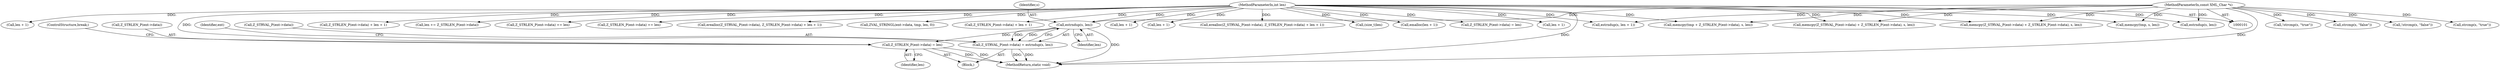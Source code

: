 digraph "0_php-src_426aeb2808955ee3d3f52e0cfb102834cdb836a5?w=1@pointer" {
"1000154" [label="(Call,estrndup(s, len))"];
"1000103" [label="(MethodParameterIn,const XML_Char *s)"];
"1000104" [label="(MethodParameterIn,int len)"];
"1000149" [label="(Call,Z_STRVAL_P(ent->data) = estrndup(s, len))"];
"1000157" [label="(Call,Z_STRLEN_P(ent->data) = len)"];
"1000150" [label="(Call,Z_STRVAL_P(ent->data))"];
"1000403" [label="(Call,memcpy(tmp + Z_STRLEN_P(ent->data), s, len))"];
"1000234" [label="(Call,len + 1)"];
"1000318" [label="(Call,!strcmp(s, \"true\"))"];
"1000389" [label="(Call,(size_t)len)"];
"1000433" [label="(Call,emalloc(len + 1))"];
"1000149" [label="(Call,Z_STRVAL_P(ent->data) = estrndup(s, len))"];
"1000305" [label="(Call,estrndup(s, len))"];
"1000160" [label="(Identifier,ent)"];
"1000162" [label="(Identifier,len)"];
"1000156" [label="(Identifier,len)"];
"1000294" [label="(Call,Z_STRLEN_P(ent->data) = len)"];
"1000180" [label="(Call,len + 1)"];
"1000254" [label="(Call,len + 1)"];
"1000332" [label="(Call,strcmp(s, \"false\"))"];
"1000232" [label="(Call,estrndup(s, len + 1))"];
"1000175" [label="(Call,Z_STRLEN_P(ent->data) + len + 1)"];
"1000412" [label="(Call,len += Z_STRLEN_P(ent->data))"];
"1000195" [label="(Call,Z_STRLEN_P(ent->data) += len)"];
"1000269" [label="(Call,Z_STRLEN_P(ent->data) += len)"];
"1000212" [label="(ControlStructure,break;)"];
"1000157" [label="(Call,Z_STRLEN_P(ent->data) = len)"];
"1000257" [label="(Call,memcpy(Z_STRVAL_P(ent->data) + Z_STRLEN_P(ent->data), s, len))"];
"1000170" [label="(Call,erealloc(Z_STRVAL_P(ent->data), Z_STRLEN_P(ent->data) + len + 1))"];
"1000143" [label="(Block,)"];
"1000463" [label="(Call,ZVAL_STRINGL(ent->data, tmp, len, 0))"];
"1000249" [label="(Call,Z_STRLEN_P(ent->data) + len + 1)"];
"1000331" [label="(Call,!strcmp(s, \"false\"))"];
"1000104" [label="(MethodParameterIn,int len)"];
"1000477" [label="(MethodReturn,static void)"];
"1000155" [label="(Identifier,s)"];
"1000319" [label="(Call,strcmp(s, \"true\"))"];
"1000183" [label="(Call,memcpy(Z_STRVAL_P(ent->data) + Z_STRLEN_P(ent->data), s, len))"];
"1000437" [label="(Call,memcpy(tmp, s, len))"];
"1000158" [label="(Call,Z_STRLEN_P(ent->data))"];
"1000434" [label="(Call,len + 1)"];
"1000154" [label="(Call,estrndup(s, len))"];
"1000103" [label="(MethodParameterIn,const XML_Char *s)"];
"1000244" [label="(Call,erealloc(Z_STRVAL_P(ent->data), Z_STRLEN_P(ent->data) + len + 1))"];
"1000154" -> "1000149"  [label="AST: "];
"1000154" -> "1000156"  [label="CFG: "];
"1000155" -> "1000154"  [label="AST: "];
"1000156" -> "1000154"  [label="AST: "];
"1000149" -> "1000154"  [label="CFG: "];
"1000154" -> "1000477"  [label="DDG: "];
"1000154" -> "1000149"  [label="DDG: "];
"1000154" -> "1000149"  [label="DDG: "];
"1000103" -> "1000154"  [label="DDG: "];
"1000104" -> "1000154"  [label="DDG: "];
"1000154" -> "1000157"  [label="DDG: "];
"1000103" -> "1000101"  [label="AST: "];
"1000103" -> "1000477"  [label="DDG: "];
"1000103" -> "1000183"  [label="DDG: "];
"1000103" -> "1000232"  [label="DDG: "];
"1000103" -> "1000257"  [label="DDG: "];
"1000103" -> "1000305"  [label="DDG: "];
"1000103" -> "1000318"  [label="DDG: "];
"1000103" -> "1000319"  [label="DDG: "];
"1000103" -> "1000331"  [label="DDG: "];
"1000103" -> "1000332"  [label="DDG: "];
"1000103" -> "1000403"  [label="DDG: "];
"1000103" -> "1000437"  [label="DDG: "];
"1000104" -> "1000101"  [label="AST: "];
"1000104" -> "1000477"  [label="DDG: "];
"1000104" -> "1000157"  [label="DDG: "];
"1000104" -> "1000170"  [label="DDG: "];
"1000104" -> "1000175"  [label="DDG: "];
"1000104" -> "1000180"  [label="DDG: "];
"1000104" -> "1000183"  [label="DDG: "];
"1000104" -> "1000195"  [label="DDG: "];
"1000104" -> "1000232"  [label="DDG: "];
"1000104" -> "1000234"  [label="DDG: "];
"1000104" -> "1000244"  [label="DDG: "];
"1000104" -> "1000249"  [label="DDG: "];
"1000104" -> "1000254"  [label="DDG: "];
"1000104" -> "1000257"  [label="DDG: "];
"1000104" -> "1000269"  [label="DDG: "];
"1000104" -> "1000294"  [label="DDG: "];
"1000104" -> "1000305"  [label="DDG: "];
"1000104" -> "1000389"  [label="DDG: "];
"1000104" -> "1000403"  [label="DDG: "];
"1000104" -> "1000412"  [label="DDG: "];
"1000104" -> "1000433"  [label="DDG: "];
"1000104" -> "1000434"  [label="DDG: "];
"1000104" -> "1000437"  [label="DDG: "];
"1000104" -> "1000463"  [label="DDG: "];
"1000149" -> "1000143"  [label="AST: "];
"1000150" -> "1000149"  [label="AST: "];
"1000160" -> "1000149"  [label="CFG: "];
"1000149" -> "1000477"  [label="DDG: "];
"1000149" -> "1000477"  [label="DDG: "];
"1000157" -> "1000143"  [label="AST: "];
"1000157" -> "1000162"  [label="CFG: "];
"1000158" -> "1000157"  [label="AST: "];
"1000162" -> "1000157"  [label="AST: "];
"1000212" -> "1000157"  [label="CFG: "];
"1000157" -> "1000477"  [label="DDG: "];
"1000157" -> "1000477"  [label="DDG: "];
}
